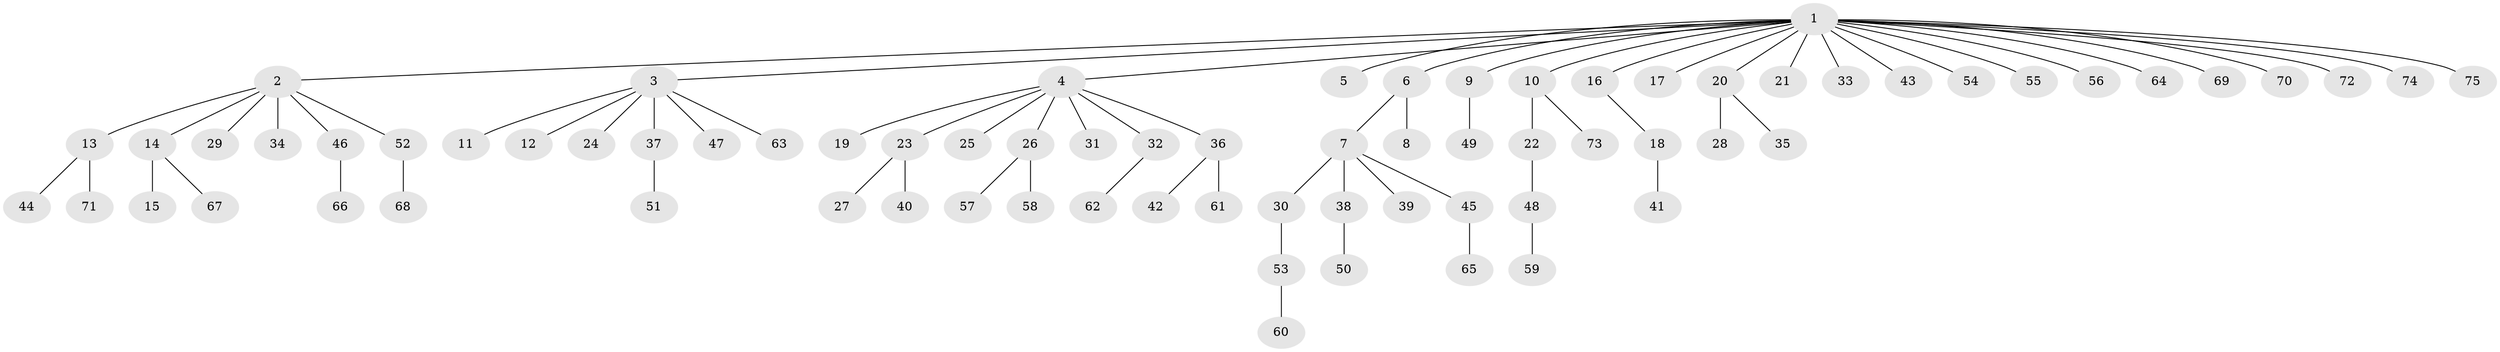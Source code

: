 // original degree distribution, {23: 0.008264462809917356, 8: 0.01652892561983471, 9: 0.008264462809917356, 1: 0.6528925619834711, 4: 0.08264462809917356, 7: 0.008264462809917356, 2: 0.1652892561983471, 5: 0.008264462809917356, 6: 0.008264462809917356, 3: 0.04132231404958678}
// Generated by graph-tools (version 1.1) at 2025/50/03/04/25 22:50:38]
// undirected, 75 vertices, 74 edges
graph export_dot {
  node [color=gray90,style=filled];
  1;
  2;
  3;
  4;
  5;
  6;
  7;
  8;
  9;
  10;
  11;
  12;
  13;
  14;
  15;
  16;
  17;
  18;
  19;
  20;
  21;
  22;
  23;
  24;
  25;
  26;
  27;
  28;
  29;
  30;
  31;
  32;
  33;
  34;
  35;
  36;
  37;
  38;
  39;
  40;
  41;
  42;
  43;
  44;
  45;
  46;
  47;
  48;
  49;
  50;
  51;
  52;
  53;
  54;
  55;
  56;
  57;
  58;
  59;
  60;
  61;
  62;
  63;
  64;
  65;
  66;
  67;
  68;
  69;
  70;
  71;
  72;
  73;
  74;
  75;
  1 -- 2 [weight=1.0];
  1 -- 3 [weight=1.0];
  1 -- 4 [weight=1.0];
  1 -- 5 [weight=1.0];
  1 -- 6 [weight=1.0];
  1 -- 9 [weight=1.0];
  1 -- 10 [weight=1.0];
  1 -- 16 [weight=1.0];
  1 -- 17 [weight=1.0];
  1 -- 20 [weight=1.0];
  1 -- 21 [weight=1.0];
  1 -- 33 [weight=1.0];
  1 -- 43 [weight=1.0];
  1 -- 54 [weight=1.0];
  1 -- 55 [weight=1.0];
  1 -- 56 [weight=1.0];
  1 -- 64 [weight=1.0];
  1 -- 69 [weight=1.0];
  1 -- 70 [weight=1.0];
  1 -- 72 [weight=1.0];
  1 -- 74 [weight=1.0];
  1 -- 75 [weight=1.0];
  2 -- 13 [weight=1.0];
  2 -- 14 [weight=1.0];
  2 -- 29 [weight=1.0];
  2 -- 34 [weight=1.0];
  2 -- 46 [weight=1.0];
  2 -- 52 [weight=1.0];
  3 -- 11 [weight=1.0];
  3 -- 12 [weight=1.0];
  3 -- 24 [weight=1.0];
  3 -- 37 [weight=1.0];
  3 -- 47 [weight=1.0];
  3 -- 63 [weight=1.0];
  4 -- 19 [weight=1.0];
  4 -- 23 [weight=1.0];
  4 -- 25 [weight=1.0];
  4 -- 26 [weight=1.0];
  4 -- 31 [weight=1.0];
  4 -- 32 [weight=1.0];
  4 -- 36 [weight=1.0];
  6 -- 7 [weight=1.0];
  6 -- 8 [weight=1.0];
  7 -- 30 [weight=1.0];
  7 -- 38 [weight=1.0];
  7 -- 39 [weight=2.0];
  7 -- 45 [weight=1.0];
  9 -- 49 [weight=1.0];
  10 -- 22 [weight=1.0];
  10 -- 73 [weight=1.0];
  13 -- 44 [weight=1.0];
  13 -- 71 [weight=1.0];
  14 -- 15 [weight=1.0];
  14 -- 67 [weight=1.0];
  16 -- 18 [weight=3.0];
  18 -- 41 [weight=1.0];
  20 -- 28 [weight=1.0];
  20 -- 35 [weight=1.0];
  22 -- 48 [weight=2.0];
  23 -- 27 [weight=1.0];
  23 -- 40 [weight=1.0];
  26 -- 57 [weight=1.0];
  26 -- 58 [weight=3.0];
  30 -- 53 [weight=1.0];
  32 -- 62 [weight=1.0];
  36 -- 42 [weight=1.0];
  36 -- 61 [weight=1.0];
  37 -- 51 [weight=1.0];
  38 -- 50 [weight=2.0];
  45 -- 65 [weight=1.0];
  46 -- 66 [weight=1.0];
  48 -- 59 [weight=1.0];
  52 -- 68 [weight=1.0];
  53 -- 60 [weight=2.0];
}
